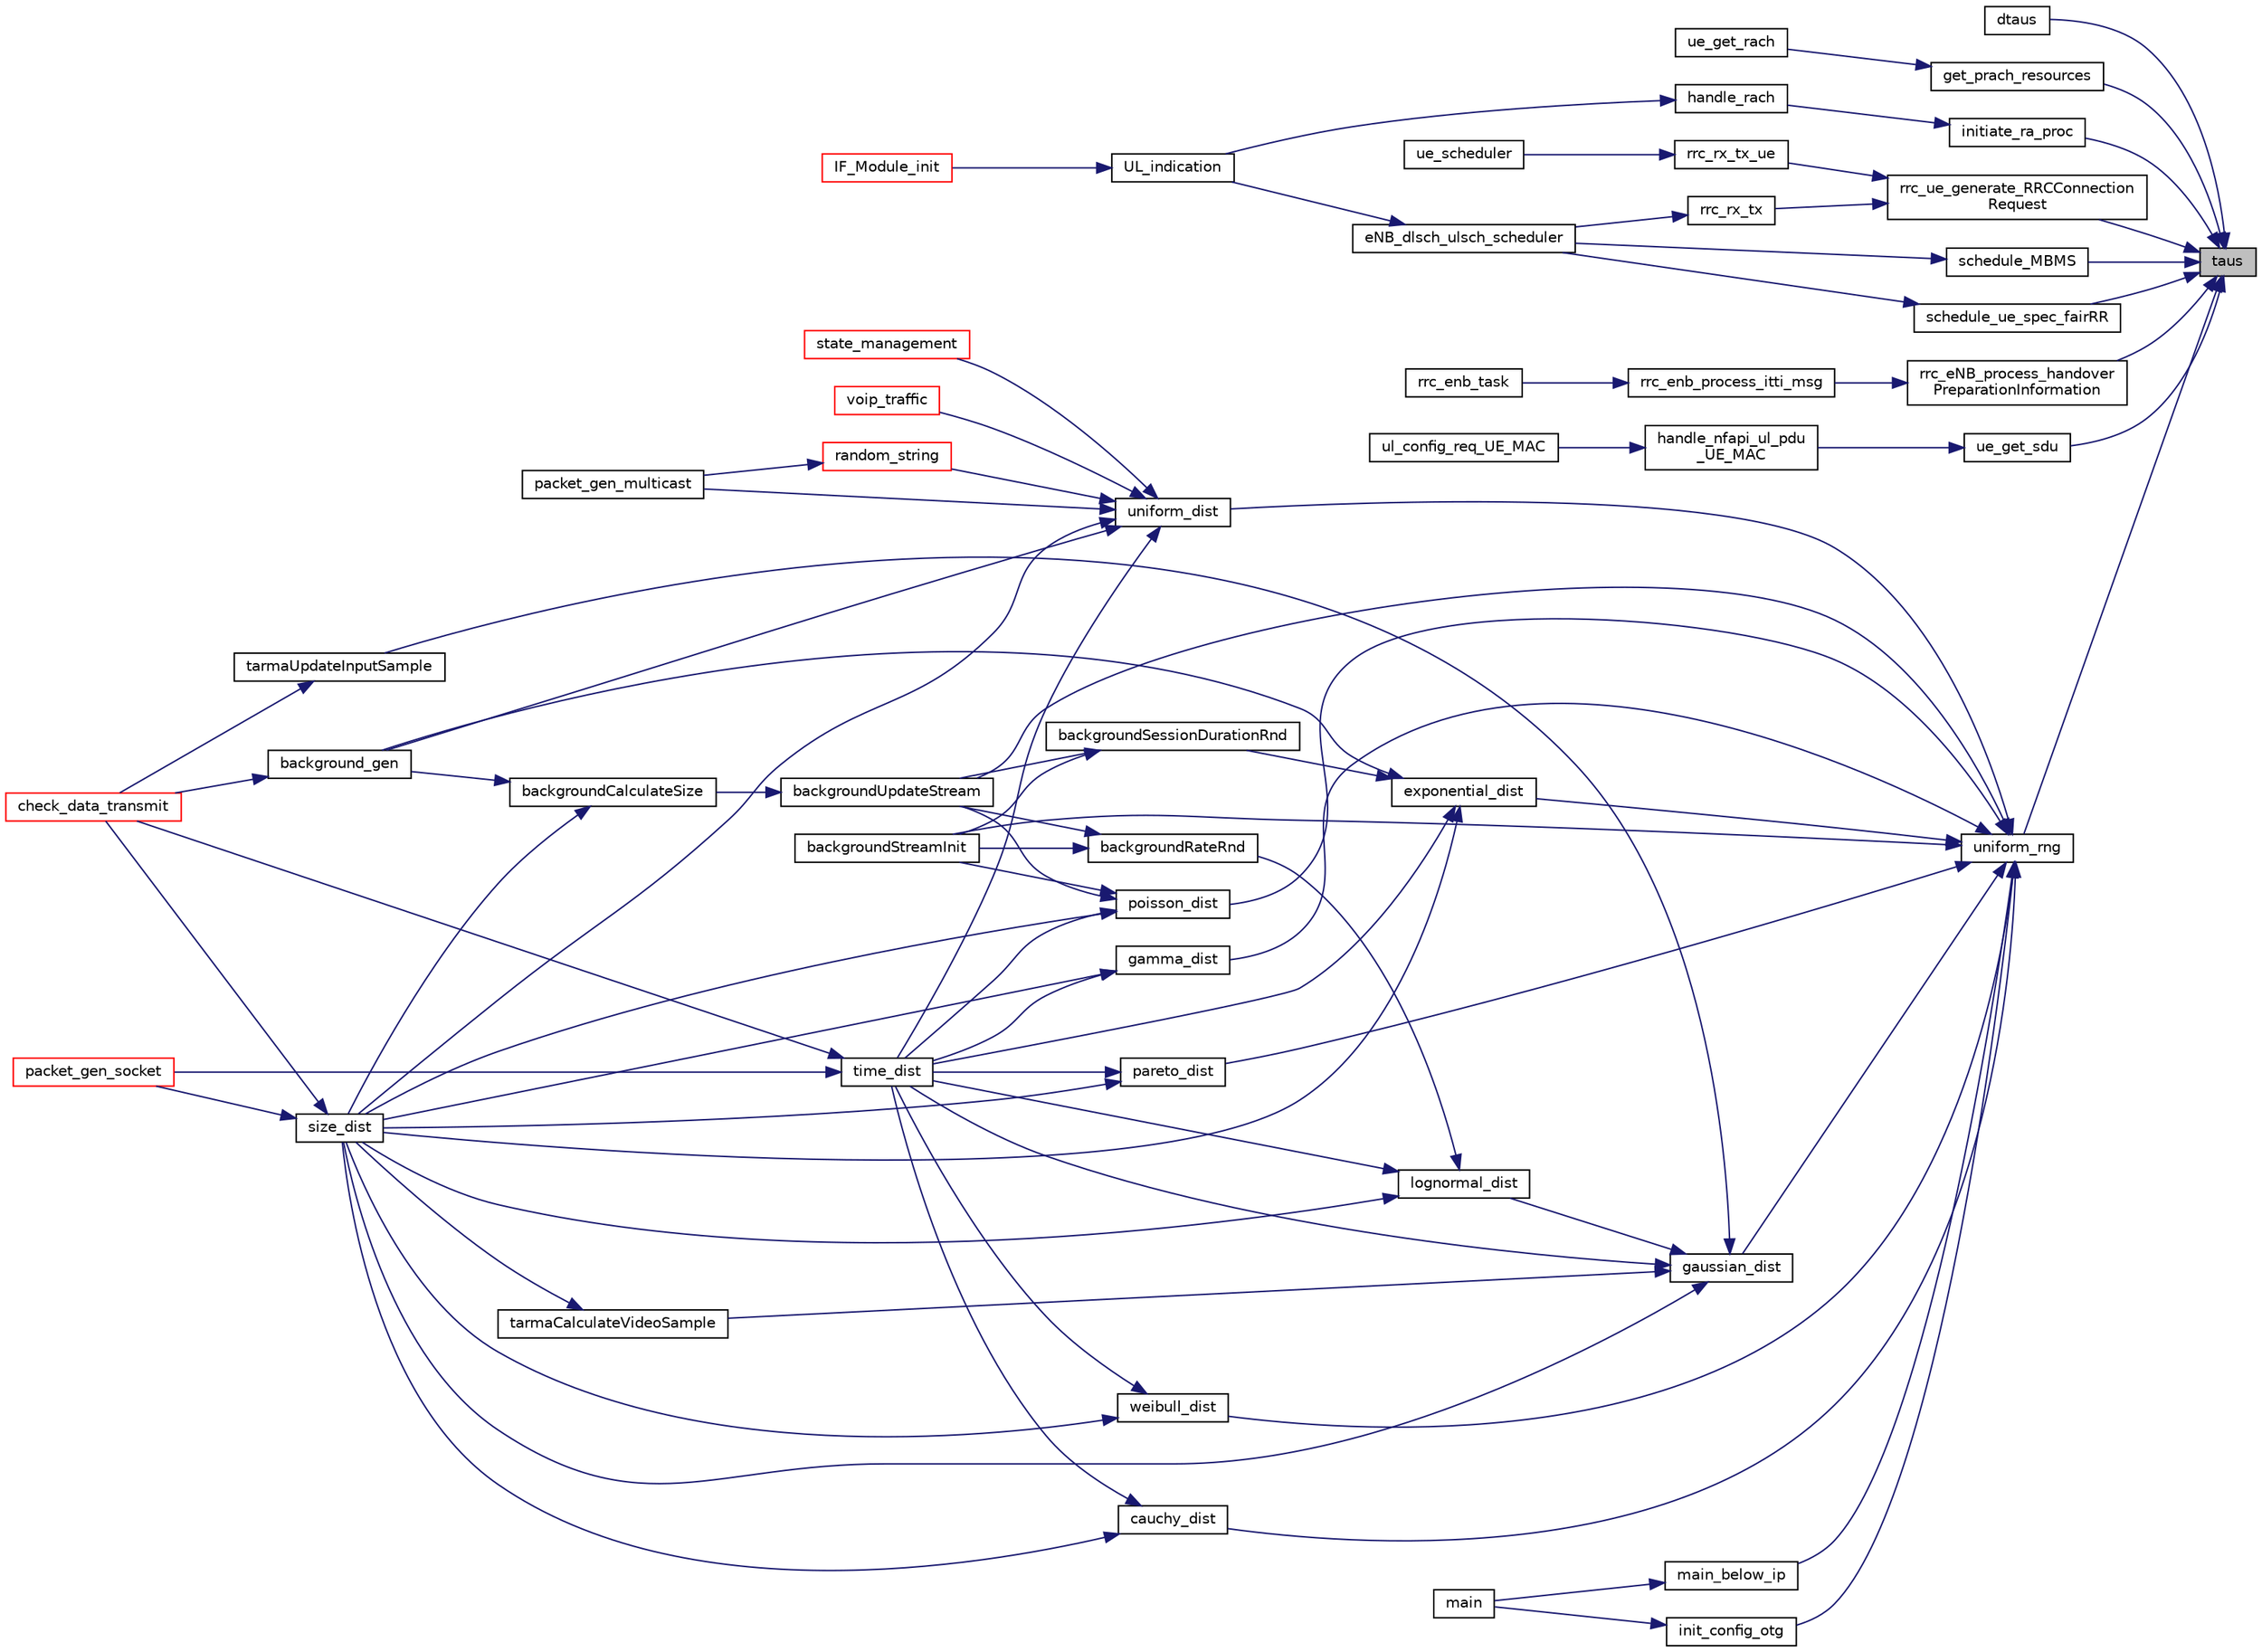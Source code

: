 digraph "taus"
{
 // LATEX_PDF_SIZE
  edge [fontname="Helvetica",fontsize="10",labelfontname="Helvetica",labelfontsize="10"];
  node [fontname="Helvetica",fontsize="10",shape=record];
  rankdir="RL";
  Node1 [label="taus",height=0.2,width=0.4,color="black", fillcolor="grey75", style="filled", fontcolor="black",tooltip="compute random number"];
  Node1 -> Node2 [dir="back",color="midnightblue",fontsize="10",style="solid",fontname="Helvetica"];
  Node2 [label="dtaus",height=0.2,width=0.4,color="black", fillcolor="white", style="filled",URL="$taus_8c.html#a8eae0ff05746bed37fcae91d89515fd6",tooltip=" "];
  Node1 -> Node3 [dir="back",color="midnightblue",fontsize="10",style="solid",fontname="Helvetica"];
  Node3 [label="get_prach_resources",height=0.2,width=0.4,color="black", fillcolor="white", style="filled",URL="$ra__procedures_8c.html#ab11eedad6583cd019cc9b39ef5cba12c",tooltip="This routine implements Section 5.1.2 (UE Random Access Resource Selection) from 36...."];
  Node3 -> Node4 [dir="back",color="midnightblue",fontsize="10",style="solid",fontname="Helvetica"];
  Node4 [label="ue_get_rach",height=0.2,width=0.4,color="black", fillcolor="white", style="filled",URL="$group____mac.html#ga5918f5763e3fe4a86e844e6da5feb5f2",tooltip=" "];
  Node1 -> Node5 [dir="back",color="midnightblue",fontsize="10",style="solid",fontname="Helvetica"];
  Node5 [label="initiate_ra_proc",height=0.2,width=0.4,color="black", fillcolor="white", style="filled",URL="$group____mac.html#ga25220d4bf20321a8f3f6160bf157de4d",tooltip=" "];
  Node5 -> Node6 [dir="back",color="midnightblue",fontsize="10",style="solid",fontname="Helvetica"];
  Node6 [label="handle_rach",height=0.2,width=0.4,color="black", fillcolor="white", style="filled",URL="$IF__Module_8c.html#a801dde2119a5ac4b5d583e26f06b6669",tooltip=" "];
  Node6 -> Node7 [dir="back",color="midnightblue",fontsize="10",style="solid",fontname="Helvetica"];
  Node7 [label="UL_indication",height=0.2,width=0.4,color="black", fillcolor="white", style="filled",URL="$IF__Module_8h.html#a0e2ef22a02b2c6683ab06f6d53f92e4d",tooltip=" "];
  Node7 -> Node8 [dir="back",color="midnightblue",fontsize="10",style="solid",fontname="Helvetica"];
  Node8 [label="IF_Module_init",height=0.2,width=0.4,color="red", fillcolor="white", style="filled",URL="$IF__Module_8h.html#a889f718a2d163ae240f8aa0732d35a81",tooltip=" "];
  Node1 -> Node13 [dir="back",color="midnightblue",fontsize="10",style="solid",fontname="Helvetica"];
  Node13 [label="rrc_eNB_process_handover\lPreparationInformation",height=0.2,width=0.4,color="black", fillcolor="white", style="filled",URL="$group____rrc.html#gaf81742ba13483cf8922a21ecfdfda17d",tooltip=" "];
  Node13 -> Node14 [dir="back",color="midnightblue",fontsize="10",style="solid",fontname="Helvetica"];
  Node14 [label="rrc_enb_process_itti_msg",height=0.2,width=0.4,color="black", fillcolor="white", style="filled",URL="$group____rrc.html#ga30f046459c1c273756eaeb3afa087f0b",tooltip=" "];
  Node14 -> Node15 [dir="back",color="midnightblue",fontsize="10",style="solid",fontname="Helvetica"];
  Node15 [label="rrc_enb_task",height=0.2,width=0.4,color="black", fillcolor="white", style="filled",URL="$group____rrc.html#ga75560166cf7a711a217fc23bf82eb853",tooltip="RRC eNB task."];
  Node1 -> Node16 [dir="back",color="midnightblue",fontsize="10",style="solid",fontname="Helvetica"];
  Node16 [label="rrc_ue_generate_RRCConnection\lRequest",height=0.2,width=0.4,color="black", fillcolor="white", style="filled",URL="$group____rrc.html#gace4ab13bc2a89ee15d1f405d0eb24726",tooltip="Generate/Encodes RRCConnnectionRequest message at UE."];
  Node16 -> Node17 [dir="back",color="midnightblue",fontsize="10",style="solid",fontname="Helvetica"];
  Node17 [label="rrc_rx_tx",height=0.2,width=0.4,color="black", fillcolor="white", style="filled",URL="$LITE_2rrc__common_8c.html#a955366d1b4e84e5a73d64fb8ddf0f7d9",tooltip=" "];
  Node17 -> Node18 [dir="back",color="midnightblue",fontsize="10",style="solid",fontname="Helvetica"];
  Node18 [label="eNB_dlsch_ulsch_scheduler",height=0.2,width=0.4,color="black", fillcolor="white", style="filled",URL="$group____mac.html#ga2a3ebd99050898af5b0f5ff9c9785897",tooltip=" "];
  Node18 -> Node7 [dir="back",color="midnightblue",fontsize="10",style="solid",fontname="Helvetica"];
  Node16 -> Node19 [dir="back",color="midnightblue",fontsize="10",style="solid",fontname="Helvetica"];
  Node19 [label="rrc_rx_tx_ue",height=0.2,width=0.4,color="black", fillcolor="white", style="filled",URL="$group____rrc.html#gaf0dbafa9fb4bbaaee7bed732b711dd20",tooltip="Function to update timers every subframe. For UE it updates T300,T304 and T310."];
  Node19 -> Node20 [dir="back",color="midnightblue",fontsize="10",style="solid",fontname="Helvetica"];
  Node20 [label="ue_scheduler",height=0.2,width=0.4,color="black", fillcolor="white", style="filled",URL="$group____mac.html#ga338746ce34cc27a9ea8740e2672f3aa9",tooltip=" "];
  Node1 -> Node21 [dir="back",color="midnightblue",fontsize="10",style="solid",fontname="Helvetica"];
  Node21 [label="schedule_MBMS",height=0.2,width=0.4,color="black", fillcolor="white", style="filled",URL="$group____mac.html#ga467b6d5c32d1607f95d4da25b18601ad",tooltip="MBMS scheduling: Checking the position for MBSFN subframes. Create MSI, transfer MCCH from RRC to MAC..."];
  Node21 -> Node18 [dir="back",color="midnightblue",fontsize="10",style="solid",fontname="Helvetica"];
  Node1 -> Node22 [dir="back",color="midnightblue",fontsize="10",style="solid",fontname="Helvetica"];
  Node22 [label="schedule_ue_spec_fairRR",height=0.2,width=0.4,color="black", fillcolor="white", style="filled",URL="$eNB__scheduler__fairRR_8h.html#a7cb0cf3bc998bebe482e86b52503abb1",tooltip=" "];
  Node22 -> Node18 [dir="back",color="midnightblue",fontsize="10",style="solid",fontname="Helvetica"];
  Node1 -> Node23 [dir="back",color="midnightblue",fontsize="10",style="solid",fontname="Helvetica"];
  Node23 [label="ue_get_sdu",height=0.2,width=0.4,color="black", fillcolor="white", style="filled",URL="$group____mac.html#ga7dbf8e68b29a515ddd61e673b3e6b4a0",tooltip=" "];
  Node23 -> Node24 [dir="back",color="midnightblue",fontsize="10",style="solid",fontname="Helvetica"];
  Node24 [label="handle_nfapi_ul_pdu\l_UE_MAC",height=0.2,width=0.4,color="black", fillcolor="white", style="filled",URL="$phy__stub__UE_8h.html#a5b583efcc749346826a3a73a063d36a5",tooltip=" "];
  Node24 -> Node25 [dir="back",color="midnightblue",fontsize="10",style="solid",fontname="Helvetica"];
  Node25 [label="ul_config_req_UE_MAC",height=0.2,width=0.4,color="black", fillcolor="white", style="filled",URL="$phy__stub__UE_8h.html#acd96c5c54d8c7ea228f6e7956f531775",tooltip=" "];
  Node1 -> Node26 [dir="back",color="midnightblue",fontsize="10",style="solid",fontname="Helvetica"];
  Node26 [label="uniform_rng",height=0.2,width=0.4,color="black", fillcolor="white", style="filled",URL="$oml_8h.html#a33ba3d0cce610e88a5611847d18f19dc",tooltip="generates uniform random number with algo: wichman_hill / random() / Taus"];
  Node26 -> Node27 [dir="back",color="midnightblue",fontsize="10",style="solid",fontname="Helvetica"];
  Node27 [label="backgroundStreamInit",height=0.2,width=0.4,color="black", fillcolor="white", style="filled",URL="$otg__models_8h.html#af1c053b3e1551c7cd475185127bc89e4",tooltip=" "];
  Node26 -> Node28 [dir="back",color="midnightblue",fontsize="10",style="solid",fontname="Helvetica"];
  Node28 [label="backgroundUpdateStream",height=0.2,width=0.4,color="black", fillcolor="white", style="filled",URL="$otg__models_8h.html#ad0d0ebf21f39f8d00fabfd86637a8e14",tooltip=" "];
  Node28 -> Node29 [dir="back",color="midnightblue",fontsize="10",style="solid",fontname="Helvetica"];
  Node29 [label="backgroundCalculateSize",height=0.2,width=0.4,color="black", fillcolor="white", style="filled",URL="$otg__models_8h.html#afeccd85a9555a9660ed45e13a6340024",tooltip=" "];
  Node29 -> Node30 [dir="back",color="midnightblue",fontsize="10",style="solid",fontname="Helvetica"];
  Node30 [label="background_gen",height=0.2,width=0.4,color="black", fillcolor="white", style="filled",URL="$otg__tx_8h.html#acc3ccd9609fc67525b8a5dfa49dcfb4a",tooltip="manage idt and packet size for the backgrounf traffic."];
  Node30 -> Node31 [dir="back",color="midnightblue",fontsize="10",style="solid",fontname="Helvetica"];
  Node31 [label="check_data_transmit",height=0.2,width=0.4,color="red", fillcolor="white", style="filled",URL="$otg__tx_8h.html#aa3b1124a7444022a81b02c6b31a6670c",tooltip=" "];
  Node29 -> Node35 [dir="back",color="midnightblue",fontsize="10",style="solid",fontname="Helvetica"];
  Node35 [label="size_dist",height=0.2,width=0.4,color="black", fillcolor="white", style="filled",URL="$otg__tx_8h.html#aacf71a59ba441ccfa95ce7e80a34eae9",tooltip=" "];
  Node35 -> Node31 [dir="back",color="midnightblue",fontsize="10",style="solid",fontname="Helvetica"];
  Node35 -> Node36 [dir="back",color="midnightblue",fontsize="10",style="solid",fontname="Helvetica"];
  Node36 [label="packet_gen_socket",height=0.2,width=0.4,color="red", fillcolor="white", style="filled",URL="$otg__tx__socket_8h.html#a1ce80e75d63448e1e6992c038953e6f2",tooltip=" "];
  Node26 -> Node40 [dir="back",color="midnightblue",fontsize="10",style="solid",fontname="Helvetica"];
  Node40 [label="cauchy_dist",height=0.2,width=0.4,color="black", fillcolor="white", style="filled",URL="$oml_8h.html#a017469e745dc3dd187bc5c214cdf02a9",tooltip="generates random numbers for the cauchy distribution with scale parameter, and shape parameter."];
  Node40 -> Node35 [dir="back",color="midnightblue",fontsize="10",style="solid",fontname="Helvetica"];
  Node40 -> Node41 [dir="back",color="midnightblue",fontsize="10",style="solid",fontname="Helvetica"];
  Node41 [label="time_dist",height=0.2,width=0.4,color="black", fillcolor="white", style="filled",URL="$otg__tx_8h.html#a089aa3bcbee8a87411ebca06d7bdb010",tooltip=" "];
  Node41 -> Node31 [dir="back",color="midnightblue",fontsize="10",style="solid",fontname="Helvetica"];
  Node41 -> Node36 [dir="back",color="midnightblue",fontsize="10",style="solid",fontname="Helvetica"];
  Node26 -> Node42 [dir="back",color="midnightblue",fontsize="10",style="solid",fontname="Helvetica"];
  Node42 [label="exponential_dist",height=0.2,width=0.4,color="black", fillcolor="white", style="filled",URL="$oml_8h.html#aa7b93c1af2503846f0d2c0380b9e6ac4",tooltip=" "];
  Node42 -> Node30 [dir="back",color="midnightblue",fontsize="10",style="solid",fontname="Helvetica"];
  Node42 -> Node43 [dir="back",color="midnightblue",fontsize="10",style="solid",fontname="Helvetica"];
  Node43 [label="backgroundSessionDurationRnd",height=0.2,width=0.4,color="black", fillcolor="white", style="filled",URL="$otg__models_8c.html#aa1bdd73662525153aaec8f96e52e9840",tooltip=" "];
  Node43 -> Node27 [dir="back",color="midnightblue",fontsize="10",style="solid",fontname="Helvetica"];
  Node43 -> Node28 [dir="back",color="midnightblue",fontsize="10",style="solid",fontname="Helvetica"];
  Node42 -> Node35 [dir="back",color="midnightblue",fontsize="10",style="solid",fontname="Helvetica"];
  Node42 -> Node41 [dir="back",color="midnightblue",fontsize="10",style="solid",fontname="Helvetica"];
  Node26 -> Node44 [dir="back",color="midnightblue",fontsize="10",style="solid",fontname="Helvetica"];
  Node44 [label="gamma_dist",height=0.2,width=0.4,color="black", fillcolor="white", style="filled",URL="$oml_8h.html#a280cb1cf08762b72cff140eeb9ff485c",tooltip="generates random numbers for the gamma distribution with scale parameter, and shape parameter."];
  Node44 -> Node35 [dir="back",color="midnightblue",fontsize="10",style="solid",fontname="Helvetica"];
  Node44 -> Node41 [dir="back",color="midnightblue",fontsize="10",style="solid",fontname="Helvetica"];
  Node26 -> Node45 [dir="back",color="midnightblue",fontsize="10",style="solid",fontname="Helvetica"];
  Node45 [label="gaussian_dist",height=0.2,width=0.4,color="black", fillcolor="white", style="filled",URL="$oml_8h.html#a256026f4011ad3c63c4a5f79ba6c2aaa",tooltip=" "];
  Node45 -> Node46 [dir="back",color="midnightblue",fontsize="10",style="solid",fontname="Helvetica"];
  Node46 [label="lognormal_dist",height=0.2,width=0.4,color="black", fillcolor="white", style="filled",URL="$oml_8h.html#a4006cc5a9a9d1a70dd901ae5ff8fe88d",tooltip="generates random numbers for the log normal distribution with mean parameter and standard deviation p..."];
  Node46 -> Node47 [dir="back",color="midnightblue",fontsize="10",style="solid",fontname="Helvetica"];
  Node47 [label="backgroundRateRnd",height=0.2,width=0.4,color="black", fillcolor="white", style="filled",URL="$otg__models_8c.html#a82f3ae98276fd6487b76f5238f2b7d03",tooltip=" "];
  Node47 -> Node27 [dir="back",color="midnightblue",fontsize="10",style="solid",fontname="Helvetica"];
  Node47 -> Node28 [dir="back",color="midnightblue",fontsize="10",style="solid",fontname="Helvetica"];
  Node46 -> Node35 [dir="back",color="midnightblue",fontsize="10",style="solid",fontname="Helvetica"];
  Node46 -> Node41 [dir="back",color="midnightblue",fontsize="10",style="solid",fontname="Helvetica"];
  Node45 -> Node35 [dir="back",color="midnightblue",fontsize="10",style="solid",fontname="Helvetica"];
  Node45 -> Node48 [dir="back",color="midnightblue",fontsize="10",style="solid",fontname="Helvetica"];
  Node48 [label="tarmaCalculateVideoSample",height=0.2,width=0.4,color="black", fillcolor="white", style="filled",URL="$otg__models_8h.html#a1d319eb085239c4d9b7c0ecc5c6a9cfc",tooltip=" "];
  Node48 -> Node35 [dir="back",color="midnightblue",fontsize="10",style="solid",fontname="Helvetica"];
  Node45 -> Node49 [dir="back",color="midnightblue",fontsize="10",style="solid",fontname="Helvetica"];
  Node49 [label="tarmaUpdateInputSample",height=0.2,width=0.4,color="black", fillcolor="white", style="filled",URL="$otg__models_8h.html#a4ec3bd3dc5b07fed91f3ce44c49bdf9c",tooltip=" "];
  Node49 -> Node31 [dir="back",color="midnightblue",fontsize="10",style="solid",fontname="Helvetica"];
  Node45 -> Node41 [dir="back",color="midnightblue",fontsize="10",style="solid",fontname="Helvetica"];
  Node26 -> Node50 [dir="back",color="midnightblue",fontsize="10",style="solid",fontname="Helvetica"];
  Node50 [label="init_config_otg",height=0.2,width=0.4,color="black", fillcolor="white", style="filled",URL="$UTIL_2OTG_2main_8c.html#a6c354a5352104e17f82a55d734803482",tooltip=" "];
  Node50 -> Node34 [dir="back",color="midnightblue",fontsize="10",style="solid",fontname="Helvetica"];
  Node34 [label="main",height=0.2,width=0.4,color="black", fillcolor="white", style="filled",URL="$UTIL_2OTG_2main_8c.html#a3c04138a5bfe5d72780bb7e82a18e627",tooltip=" "];
  Node26 -> Node33 [dir="back",color="midnightblue",fontsize="10",style="solid",fontname="Helvetica"];
  Node33 [label="main_below_ip",height=0.2,width=0.4,color="black", fillcolor="white", style="filled",URL="$UTIL_2OTG_2main_8c.html#a23bf5b2f255af32ebb99fa4c201c0e6e",tooltip=" "];
  Node33 -> Node34 [dir="back",color="midnightblue",fontsize="10",style="solid",fontname="Helvetica"];
  Node26 -> Node51 [dir="back",color="midnightblue",fontsize="10",style="solid",fontname="Helvetica"];
  Node51 [label="pareto_dist",height=0.2,width=0.4,color="black", fillcolor="white", style="filled",URL="$oml_8h.html#a28d4cd4860486324d1571e48a1f78ff6",tooltip="enerates random numbers for the pareto distribution with scale parameter, and shape parameter."];
  Node51 -> Node35 [dir="back",color="midnightblue",fontsize="10",style="solid",fontname="Helvetica"];
  Node51 -> Node41 [dir="back",color="midnightblue",fontsize="10",style="solid",fontname="Helvetica"];
  Node26 -> Node52 [dir="back",color="midnightblue",fontsize="10",style="solid",fontname="Helvetica"];
  Node52 [label="poisson_dist",height=0.2,width=0.4,color="black", fillcolor="white", style="filled",URL="$oml_8h.html#a43bb38a1ace16507de30f6ac57f3cc6f",tooltip="generates random numbers for the poisson distribution"];
  Node52 -> Node27 [dir="back",color="midnightblue",fontsize="10",style="solid",fontname="Helvetica"];
  Node52 -> Node28 [dir="back",color="midnightblue",fontsize="10",style="solid",fontname="Helvetica"];
  Node52 -> Node35 [dir="back",color="midnightblue",fontsize="10",style="solid",fontname="Helvetica"];
  Node52 -> Node41 [dir="back",color="midnightblue",fontsize="10",style="solid",fontname="Helvetica"];
  Node26 -> Node53 [dir="back",color="midnightblue",fontsize="10",style="solid",fontname="Helvetica"];
  Node53 [label="uniform_dist",height=0.2,width=0.4,color="black", fillcolor="white", style="filled",URL="$oml_8h.html#abeca771ea67cf5db27b9c8489b16b120",tooltip=" "];
  Node53 -> Node30 [dir="back",color="midnightblue",fontsize="10",style="solid",fontname="Helvetica"];
  Node53 -> Node54 [dir="back",color="midnightblue",fontsize="10",style="solid",fontname="Helvetica"];
  Node54 [label="packet_gen_multicast",height=0.2,width=0.4,color="black", fillcolor="white", style="filled",URL="$otg__tx_8h.html#a2f410e522e20dc75b6dcb0d9adeee709",tooltip="return int= 1 if the packet is generated: OTG header + header + payload, else 0"];
  Node53 -> Node55 [dir="back",color="midnightblue",fontsize="10",style="solid",fontname="Helvetica"];
  Node55 [label="random_string",height=0.2,width=0.4,color="red", fillcolor="white", style="filled",URL="$otg__tx_8h.html#a9b46622c7182cc80f39d096e95c9e45e",tooltip="return a random string[size]"];
  Node55 -> Node54 [dir="back",color="midnightblue",fontsize="10",style="solid",fontname="Helvetica"];
  Node53 -> Node35 [dir="back",color="midnightblue",fontsize="10",style="solid",fontname="Helvetica"];
  Node53 -> Node56 [dir="back",color="midnightblue",fontsize="10",style="solid",fontname="Helvetica"];
  Node56 [label="state_management",height=0.2,width=0.4,color="red", fillcolor="white", style="filled",URL="$otg__tx_8h.html#a30d830b00c2562745ee93e377b9087d8",tooltip=" "];
  Node53 -> Node41 [dir="back",color="midnightblue",fontsize="10",style="solid",fontname="Helvetica"];
  Node53 -> Node58 [dir="back",color="midnightblue",fontsize="10",style="solid",fontname="Helvetica"];
  Node58 [label="voip_traffic",height=0.2,width=0.4,color="red", fillcolor="white", style="filled",URL="$otg__tx_8h.html#aa3b0f9f7171bf458be6734119fbbb9e5",tooltip=" "];
  Node26 -> Node59 [dir="back",color="midnightblue",fontsize="10",style="solid",fontname="Helvetica"];
  Node59 [label="weibull_dist",height=0.2,width=0.4,color="black", fillcolor="white", style="filled",URL="$oml_8h.html#a31ae7ec4f3e35775ac60f6c0a58e807a",tooltip="generates random numbers for the Weibull distribution with scale parameter, and shape parameter."];
  Node59 -> Node35 [dir="back",color="midnightblue",fontsize="10",style="solid",fontname="Helvetica"];
  Node59 -> Node41 [dir="back",color="midnightblue",fontsize="10",style="solid",fontname="Helvetica"];
}
